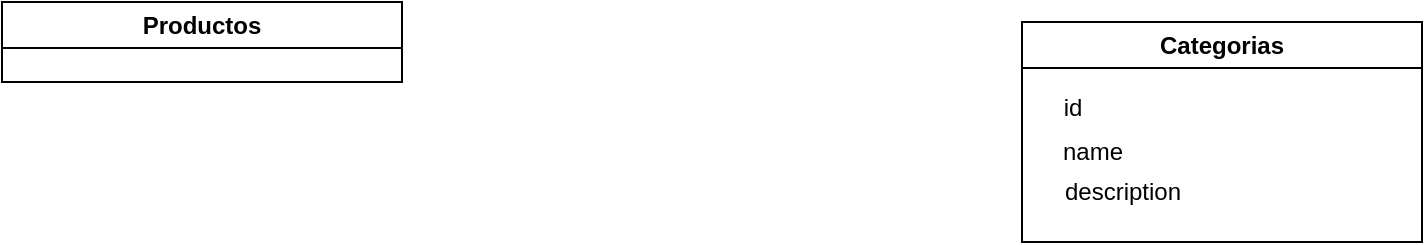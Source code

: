 <mxfile version="24.7.1" type="github">
  <diagram name="Page-1" id="9f46799a-70d6-7492-0946-bef42562c5a5">
    <mxGraphModel dx="1400" dy="751" grid="1" gridSize="10" guides="1" tooltips="1" connect="1" arrows="1" fold="1" page="1" pageScale="1" pageWidth="1100" pageHeight="850" background="none" math="0" shadow="0">
      <root>
        <mxCell id="0" />
        <mxCell id="1" parent="0" />
        <mxCell id="7XEHqxripD5ANdKgzwC3-1" value="Productos" style="swimlane;whiteSpace=wrap;html=1;" vertex="1" parent="1">
          <mxGeometry x="160" y="100" width="200" height="40" as="geometry" />
        </mxCell>
        <mxCell id="7XEHqxripD5ANdKgzwC3-2" value="Categorias" style="swimlane;whiteSpace=wrap;html=1;" vertex="1" parent="1">
          <mxGeometry x="670" y="110" width="200" height="110" as="geometry" />
        </mxCell>
        <mxCell id="7XEHqxripD5ANdKgzwC3-3" value="id" style="text;html=1;align=center;verticalAlign=middle;resizable=0;points=[];autosize=1;strokeColor=none;fillColor=none;" vertex="1" parent="7XEHqxripD5ANdKgzwC3-2">
          <mxGeometry x="10" y="28" width="30" height="30" as="geometry" />
        </mxCell>
        <mxCell id="7XEHqxripD5ANdKgzwC3-5" value="&lt;div&gt;&lt;span style=&quot;background-color: initial;&quot;&gt;description&lt;/span&gt;&lt;br&gt;&lt;/div&gt;" style="text;html=1;align=center;verticalAlign=middle;resizable=0;points=[];autosize=1;strokeColor=none;fillColor=none;" vertex="1" parent="7XEHqxripD5ANdKgzwC3-2">
          <mxGeometry x="10" y="70" width="80" height="30" as="geometry" />
        </mxCell>
        <mxCell id="7XEHqxripD5ANdKgzwC3-4" value="name" style="text;html=1;align=center;verticalAlign=middle;resizable=0;points=[];autosize=1;strokeColor=none;fillColor=none;" vertex="1" parent="7XEHqxripD5ANdKgzwC3-2">
          <mxGeometry x="10" y="50" width="50" height="30" as="geometry" />
        </mxCell>
      </root>
    </mxGraphModel>
  </diagram>
</mxfile>
